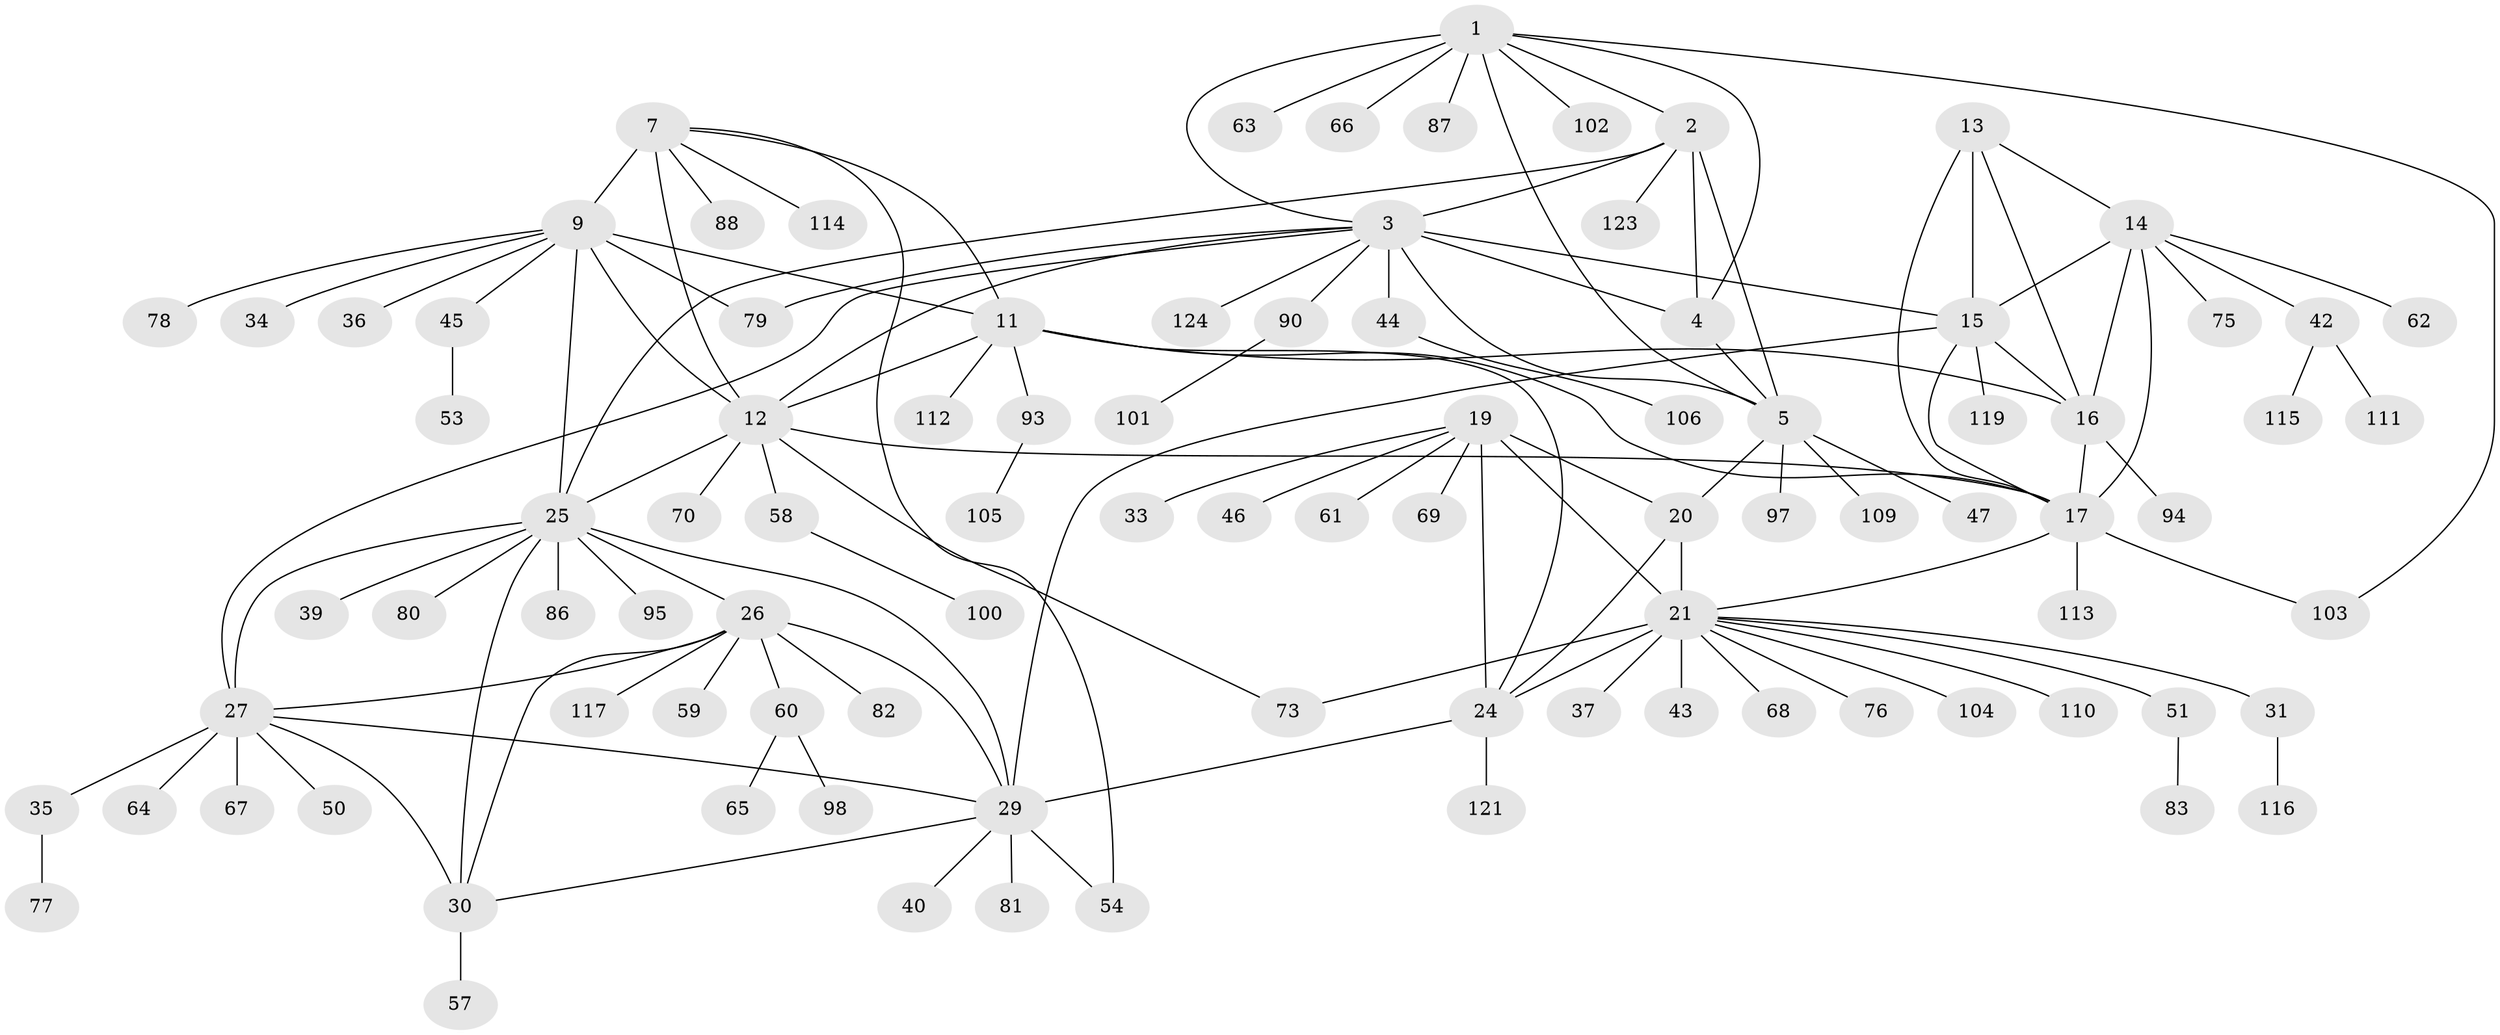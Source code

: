 // original degree distribution, {11: 0.03225806451612903, 7: 0.04838709677419355, 6: 0.04032258064516129, 10: 0.04032258064516129, 9: 0.03225806451612903, 5: 0.016129032258064516, 8: 0.024193548387096774, 14: 0.008064516129032258, 3: 0.04838709677419355, 1: 0.5806451612903226, 2: 0.12096774193548387, 4: 0.008064516129032258}
// Generated by graph-tools (version 1.1) at 2025/42/03/06/25 10:42:12]
// undirected, 94 vertices, 131 edges
graph export_dot {
graph [start="1"]
  node [color=gray90,style=filled];
  1 [super="+108"];
  2;
  3 [super="+6"];
  4 [super="+99"];
  5 [super="+52"];
  7 [super="+8"];
  9 [super="+10"];
  11 [super="+72"];
  12 [super="+120"];
  13;
  14 [super="+49"];
  15 [super="+18"];
  16 [super="+92"];
  17 [super="+84"];
  19 [super="+23"];
  20 [super="+96"];
  21 [super="+22"];
  24 [super="+32"];
  25 [super="+28"];
  26 [super="+56"];
  27 [super="+41"];
  29 [super="+71"];
  30 [super="+89"];
  31 [super="+38"];
  33 [super="+74"];
  34;
  35 [super="+48"];
  36;
  37;
  39;
  40;
  42;
  43;
  44;
  45 [super="+85"];
  46 [super="+55"];
  47;
  50;
  51 [super="+107"];
  53;
  54;
  57;
  58;
  59;
  60 [super="+91"];
  61;
  62;
  63;
  64;
  65;
  66;
  67;
  68;
  69;
  70;
  73;
  75;
  76;
  77;
  78;
  79;
  80;
  81;
  82;
  83;
  86;
  87;
  88 [super="+118"];
  90 [super="+122"];
  93;
  94;
  95;
  97;
  98;
  100;
  101;
  102;
  103;
  104;
  105;
  106;
  109;
  110;
  111;
  112;
  113;
  114;
  115;
  116;
  117;
  119;
  121;
  123;
  124;
  1 -- 2;
  1 -- 3 [weight=2];
  1 -- 4;
  1 -- 5;
  1 -- 63;
  1 -- 66;
  1 -- 87;
  1 -- 102;
  1 -- 103;
  2 -- 3 [weight=2];
  2 -- 4;
  2 -- 5;
  2 -- 25;
  2 -- 123;
  3 -- 4 [weight=2];
  3 -- 5 [weight=2];
  3 -- 12;
  3 -- 44;
  3 -- 79;
  3 -- 90;
  3 -- 124;
  3 -- 27;
  3 -- 15;
  4 -- 5;
  5 -- 20;
  5 -- 47;
  5 -- 97;
  5 -- 109;
  7 -- 9 [weight=4];
  7 -- 11 [weight=2];
  7 -- 12 [weight=2];
  7 -- 54;
  7 -- 88;
  7 -- 114;
  9 -- 11 [weight=2];
  9 -- 12 [weight=2];
  9 -- 45;
  9 -- 78;
  9 -- 34;
  9 -- 36;
  9 -- 79;
  9 -- 25;
  11 -- 12;
  11 -- 17;
  11 -- 24;
  11 -- 93;
  11 -- 112;
  11 -- 16;
  12 -- 58;
  12 -- 70;
  12 -- 73;
  12 -- 25;
  12 -- 17;
  13 -- 14;
  13 -- 15 [weight=2];
  13 -- 16;
  13 -- 17;
  14 -- 15 [weight=2];
  14 -- 16;
  14 -- 17;
  14 -- 42;
  14 -- 62;
  14 -- 75;
  15 -- 16 [weight=2];
  15 -- 17 [weight=2];
  15 -- 29;
  15 -- 119;
  16 -- 17;
  16 -- 94;
  17 -- 113;
  17 -- 21;
  17 -- 103;
  19 -- 20 [weight=2];
  19 -- 21 [weight=4];
  19 -- 24 [weight=2];
  19 -- 33;
  19 -- 61;
  19 -- 69;
  19 -- 46;
  20 -- 21 [weight=2];
  20 -- 24;
  21 -- 24 [weight=2];
  21 -- 104;
  21 -- 68;
  21 -- 37;
  21 -- 73;
  21 -- 43;
  21 -- 76;
  21 -- 110;
  21 -- 51;
  21 -- 31;
  24 -- 29;
  24 -- 121;
  25 -- 26 [weight=2];
  25 -- 27 [weight=2];
  25 -- 29 [weight=2];
  25 -- 30 [weight=2];
  25 -- 39;
  25 -- 80;
  25 -- 86;
  25 -- 95;
  26 -- 27;
  26 -- 29;
  26 -- 30;
  26 -- 59;
  26 -- 60;
  26 -- 82;
  26 -- 117;
  27 -- 29;
  27 -- 30;
  27 -- 35;
  27 -- 50;
  27 -- 64;
  27 -- 67;
  29 -- 30;
  29 -- 40;
  29 -- 54;
  29 -- 81;
  30 -- 57;
  31 -- 116;
  35 -- 77;
  42 -- 111;
  42 -- 115;
  44 -- 106;
  45 -- 53;
  51 -- 83;
  58 -- 100;
  60 -- 65;
  60 -- 98;
  90 -- 101;
  93 -- 105;
}
